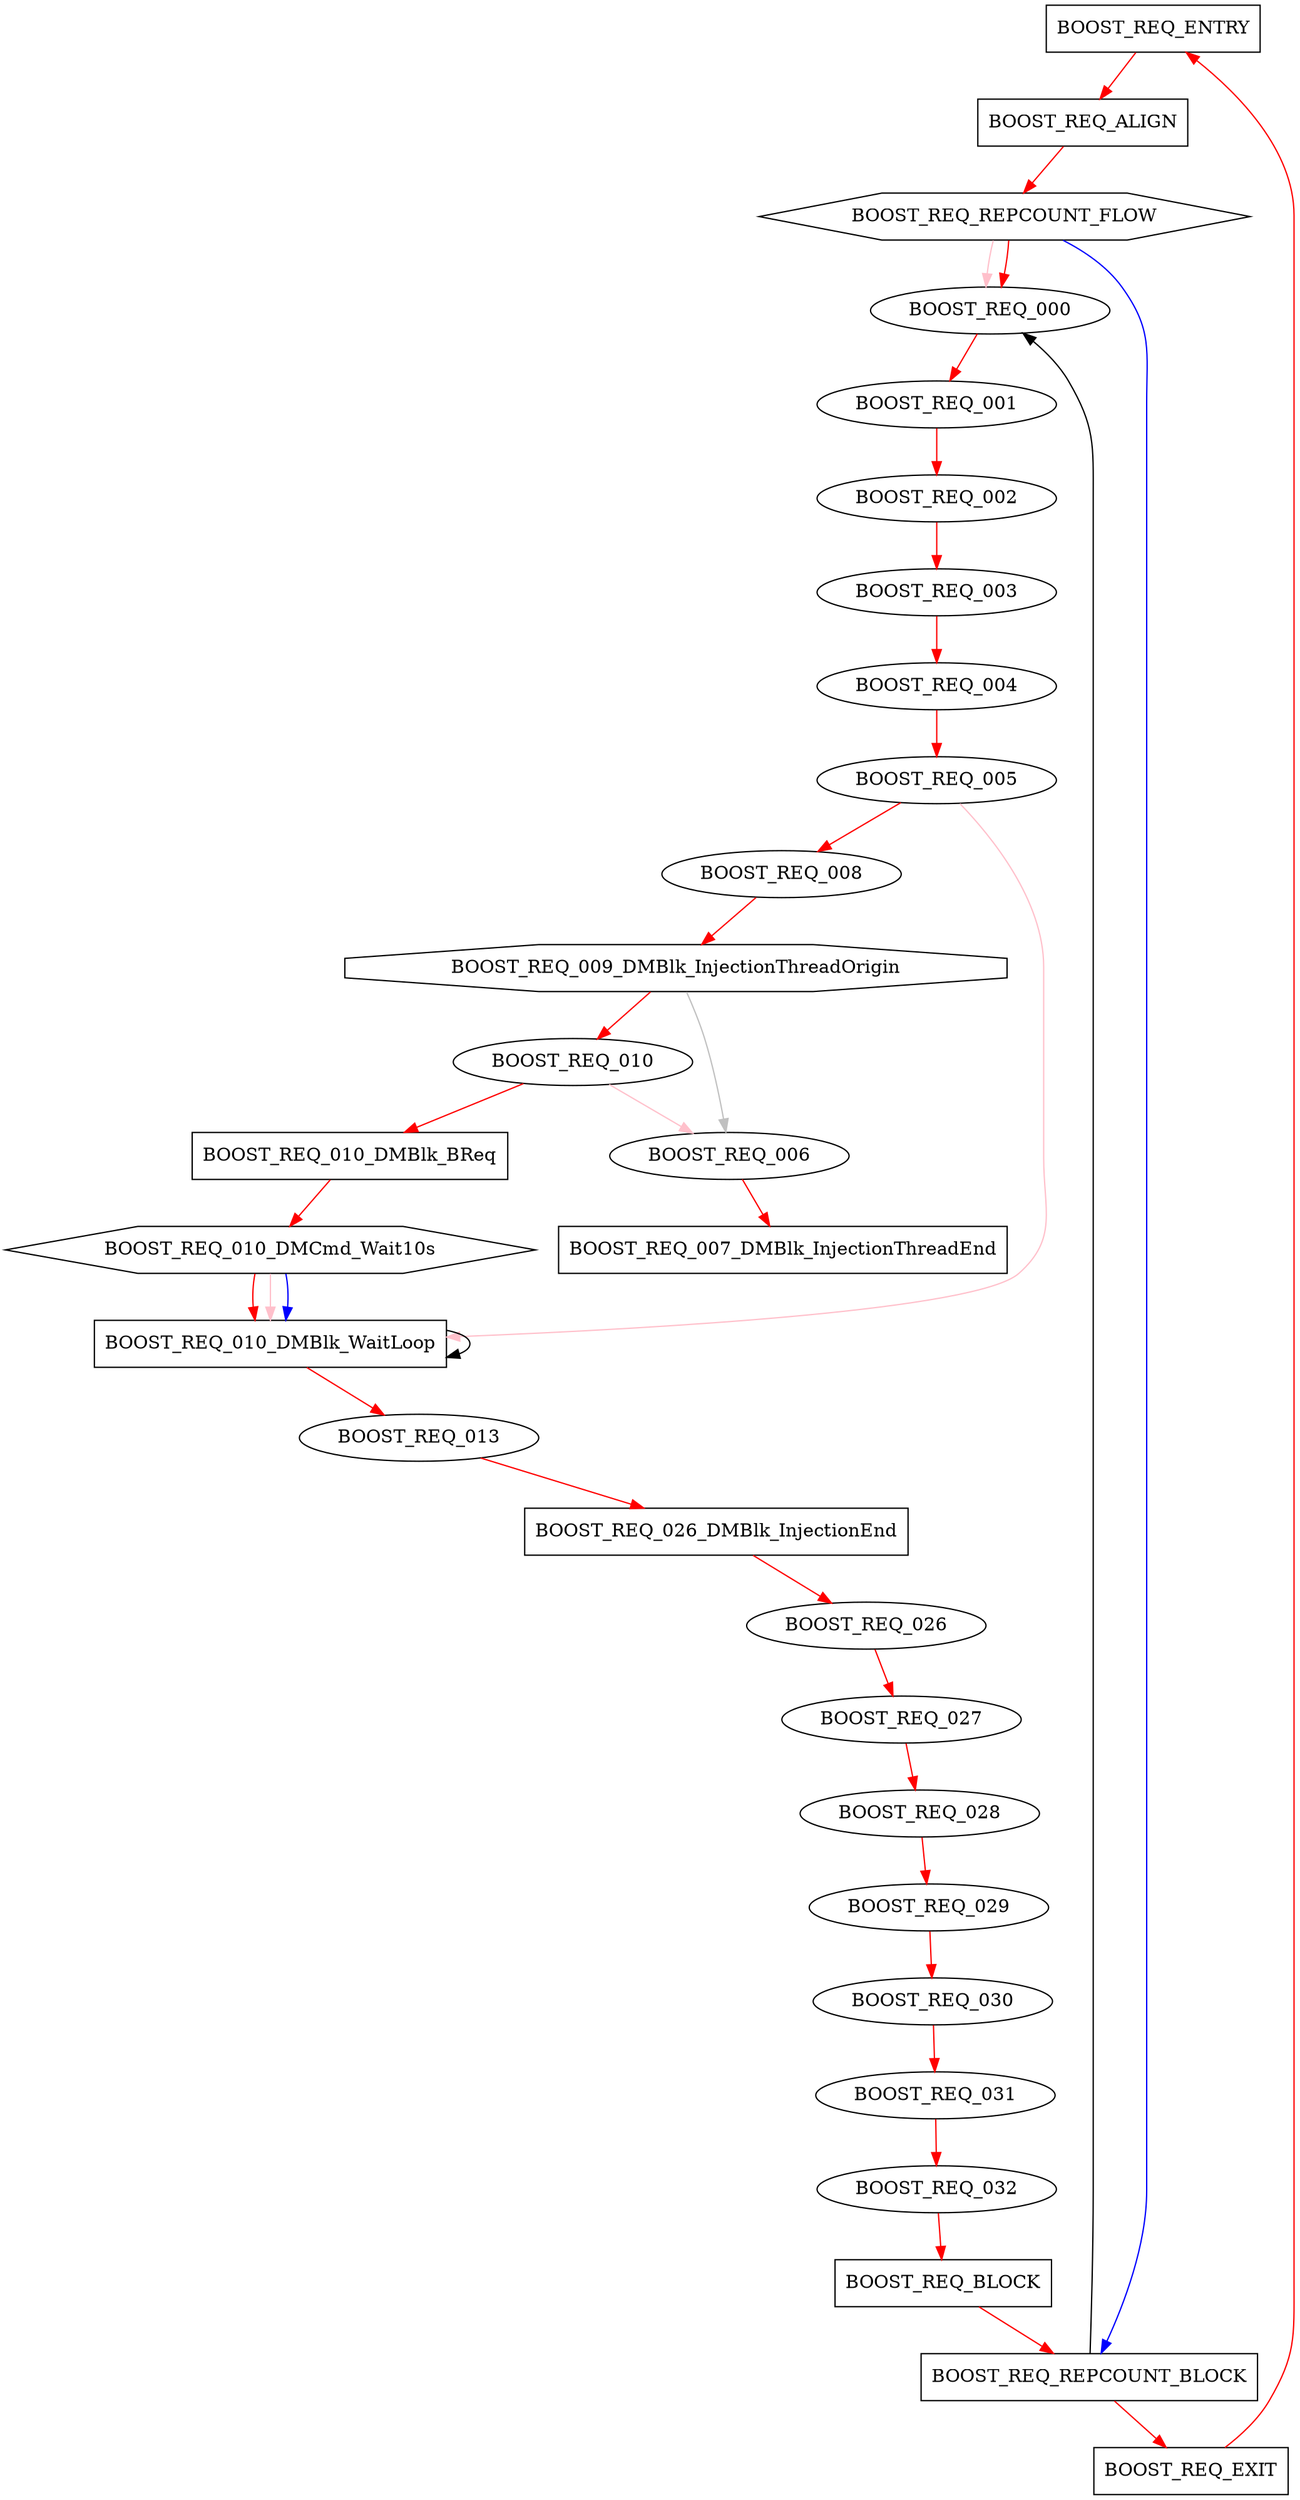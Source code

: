 digraph g {
  name="BOOST_REQ";
  "BOOST_REQ_ENTRY" [ type="block" cpu="0" patentry="true" patexit="false" pattern="BOOST_REQ" tperiod="10000" qlo="0" qhi="0" qil="0" shape="rectangle" ];
  "BOOST_REQ_ALIGN" [ type="blockalign" cpu="0" patentry="false" patexit="false" pattern="BOOST_REQ" tperiod="10000" qlo="0" qhi="0" qil="0" shape="rectangle" ];
  "BOOST_REQ_EXIT" [ type="block" cpu="0" patentry="false" patexit="true" pattern="BOOST_REQ" tperiod="10000" qlo="1" qhi="0" qil="0" shape="rectangle" ];
  "BOOST_REQ_000" [ type="tmsg" cpu="0" patentry="false" patexit="false" pattern="BOOST_REQ" toffs="0" gid="300" par="0x40000000000" sid="36" bpid="6" evtno="255" beamin="false" bpcstart="false" fid="1" reqnobeam="0" vacc="0" ];
  "BOOST_REQ_REPCOUNT_FLOW" [ type="flow" cpu="0" patentry="false" patexit="false" pattern="BOOST_REQ" qty="0" toffs="0" tvalid="0" vabs="true" shape="hexagon" ];
  "BOOST_REQ_REPCOUNT_BLOCK" [ type="block" cpu="0" patentry="false" patexit="false" pattern="BOOST_REQ" tperiod="10000" qlo="1" qhi="0" qil="0" shape="rectangle" ];
  "BOOST_REQ_001" [ type="tmsg" cpu="0" patentry="false" patexit="false" pattern="BOOST_REQ" toffs="0" gid="300" par="0x40000000000" sid="36" bpid="6" evtno="259" beamin="false" bpcstart="false" fid="1" reqnobeam="0" vacc="0" ];
  "BOOST_REQ_002" [ type="tmsg" cpu="0" patentry="false" patexit="false" pattern="BOOST_REQ" toffs="200000" gid="300" par="0x40000000000" sid="36" bpid="6" evtno="245" beamin="false" bpcstart="false" fid="1" reqnobeam="0" vacc="0" ];
  "BOOST_REQ_003" [ type="tmsg" cpu="0" patentry="false" patexit="false" pattern="BOOST_REQ" toffs="20000000" gid="300" par="0x40000000000" sid="31" bpid="0" evtno="256" beamin="true" bpcstart="false" fid="1" reqnobeam="0" vacc="0" ];
  "BOOST_REQ_004" [ type="tmsg" cpu="0" patentry="false" patexit="false" pattern="BOOST_REQ" toffs="20000008" gid="300" par="0x40000000000" sid="31" bpid="0" evtno="512" beamin="true" bpcstart="false" fid="1" reqnobeam="0" vacc="0" ];
  "BOOST_REQ_005" [ type="tmsg" cpu="0" patentry="false" patexit="false" pattern="BOOST_REQ" toffs="20000024" gid="300" par="0x40000000000" sid="31" bpid="0" evtno="350" beamin="true" bpcstart="false" fid="1" reqnobeam="0" vacc="8" ];
  "BOOST_REQ_008" [ type="tmsg" cpu="0" patentry="false" patexit="false" pattern="BOOST_REQ" toffs="308000000" gid="300" par="0x40000000000" sid="32" bpid="1" evtno="256" beamin="true" bpcstart="false" fid="1" reqnobeam="0" vacc="0" ];
  "BOOST_REQ_009_DMBlk_InjectionThreadOrigin" [ type="origin" cpu="0" patentry="false" patexit="false" pattern="BOOST_REQ" thread="1" toffs="366000008" shape="octagon" ];
  "BOOST_REQ_010" [ type="tmsg" cpu="0" patentry="false" patexit="false" pattern="BOOST_REQ" toffs="466000024" gid="300" par="0x40000000001" sid="32" bpid="1" evtno="352" beamin="true" bpcstart="false" fid="1" reqnobeam="0" vacc="8" ];
  

  "BOOST_REQ_010_DMBlk_BReq" [ type="block" cpu="0" patentry="false" patexit="false" pattern="BOOST_REQ" tperiod="466010000" qlo="0" qhi="0" qil="0" shape="rectangle" ];
  //"DEBUG_StThrT1"   [type="startthread", cpu="0",  pattern="BOOST_REQ", patentry="0", toffs=  0, startoffs=0;       thread=1];
  
  "BOOST_REQ_010_DMCmd_Wait10s" [ type="flow" cpu="0" patentry="false" patexit="false" pattern="BOOST_REQ" qty="1000000" toffs="0" tvalid="0" vabs="true" shape="hexagon" ];
  "BOOST_REQ_010_DMBlk_WaitLoop" [ type="block" cpu="0" patentry="false" patexit="false" pattern="BOOST_REQ" tperiod="10000" qlo="1" qhi="1" qil="1" shape="rectangle" ];
  "BOOST_REQ_013" [ type="tmsg" cpu="0" patentry="false" patexit="false" pattern="BOOST_REQ" toffs="269999976" gid="300" par="0x40000000000" sid="33" bpid="2" evtno="256" beamin="true" bpcstart="false" fid="1" reqnobeam="0" vacc="0" ];
  //"BOOST_REQ_014_DMBlk_InjectionThreadOrigin" [ type="origin" cpu="0" patentry="false" patexit="false" pattern="BOOST_REQ" thread="1" toffs="269999984" shape="octagon" ];
  //"BOOST_REQ_015" [ type="tmsg" cpu="0" patentry="false" patexit="false" pattern="BOOST_REQ" toffs="270000000" gid="300" par="0x40000000001" sid="33" bpid="2" evtno="354" beamin="true" bpcstart="false" fid="1" reqnobeam="0" vacc="8" ];
  //"BOOST_REQ_018" [ type="tmsg" cpu="0" patentry="false" patexit="false" pattern="BOOST_REQ" toffs="597999976" gid="300" par="0x40000000000" sid="34" bpid="3" evtno="256" beamin="true" bpcstart="false" fid="1" reqnobeam="0" vacc="0" ];
  //"BOOST_REQ_019_DMBlk_InjectionThreadOrigin" [ type="origin" cpu="0" patentry="false" patexit="false" pattern="BOOST_REQ" thread="1" toffs="597999984" shape="octagon" ];
  //"BOOST_REQ_020" [ type="tmsg" cpu="0" patentry="false" patexit="false" pattern="BOOST_REQ" toffs="598000000" gid="300" par="0x40000000001" sid="34" bpid="3" evtno="354" beamin="true" bpcstart="false" fid="1" reqnobeam="0" vacc="8" ];
  //"BOOST_REQ_023" [ type="tmsg" cpu="0" patentry="false" patexit="false" pattern="BOOST_REQ" toffs="925999976" gid="300" par="0x40000000000" sid="35" bpid="4" evtno="256" beamin="true" bpcstart="false" fid="1" reqnobeam="0" vacc="0" ];
  //"BOOST_REQ_024_DMBlk_InjectionThreadOrigin" [ type="origin" cpu="0" patentry="false" patexit="false" pattern="BOOST_REQ" thread="1" toffs="925999984" shape="octagon" ];
  //"BOOST_REQ_025" [ type="tmsg" cpu="0" patentry="false" patexit="false" pattern="BOOST_REQ" toffs="926000000" gid="300" par="0x40000000001" sid="35" bpid="4" evtno="354" beamin="true" bpcstart="false" fid="1" reqnobeam="0" vacc="8" ];
  "BOOST_REQ_026_DMBlk_InjectionEnd" [ type="blockalign" cpu="0" patentry="false" patexit="false" pattern="BOOST_REQ" tperiod="936000000" qlo="1" qhi="1" qil="1" shape="rectangle" ];
  "BOOST_REQ_026" [ type="tmsg" cpu="0" patentry="false" patexit="false" pattern="BOOST_REQ" toffs="1000000000" gid="300" par="0x40000000000" sid="35" bpid="4" evtno="351" beamin="true" bpcstart="false" fid="1" reqnobeam="0" vacc="8" ];
  "BOOST_REQ_027" [ type="tmsg" cpu="0" patentry="false" patexit="false" pattern="BOOST_REQ" toffs="3303999976" gid="300" par="0x40000000000" sid="36" bpid="5" evtno="512" beamin="true" bpcstart="false" fid="1" reqnobeam="0" vacc="0" ];
  "BOOST_REQ_028" [ type="tmsg" cpu="0" patentry="false" patexit="false" pattern="BOOST_REQ" toffs="3317999976" gid="300" par="0x40000000000" sid="36" bpid="5" evtno="256" beamin="true" bpcstart="false" fid="1" reqnobeam="0" vacc="0" ];
  "BOOST_REQ_029" [ type="tmsg" cpu="0" patentry="false" patexit="false" pattern="BOOST_REQ" toffs="3347999976" gid="300" par="0x40000000000" sid="36" bpid="6" evtno="512" beamin="true" bpcstart="false" fid="1" reqnobeam="0" vacc="0" ];
  "BOOST_REQ_030" [ type="tmsg" cpu="0" patentry="false" patexit="false" pattern="BOOST_REQ" toffs="3361999976" gid="300" par="0x40000000000" sid="36" bpid="6" evtno="256" beamin="true" bpcstart="false" fid="1" reqnobeam="0" vacc="0" ];
  "BOOST_REQ_031" [ type="tmsg" cpu="0" patentry="false" patexit="false" pattern="BOOST_REQ" toffs="3654019976" gid="300" par="0x40000000000" sid="36" bpid="6" evtno="246" beamin="false" bpcstart="false" fid="1" reqnobeam="0" vacc="0" ];
  "BOOST_REQ_032" [ type="tmsg" cpu="0" patentry="false" patexit="false" pattern="BOOST_REQ" toffs="3671999976" gid="300" par="0x40000000000" sid="36" bpid="6" evtno="258" beamin="false" bpcstart="false" fid="1" reqnobeam="0" vacc="0" ];
  "BOOST_REQ_BLOCK" [ type="block" cpu="0" patentry="false" patexit="false" pattern="BOOST_REQ" tperiod="3712000000" qlo="0" qhi="0" qil="0" shape="rectangle" ];
  "BOOST_REQ_006" [ type="tmsg" cpu="0" patentry="false" patexit="false" pattern="BOOST_REQ" toffs="32" gid="300" par="0x40000000000" sid="32" bpid="1" evtno="39" beamin="true" bpcstart="false" fid="1" reqnobeam="0" vacc="0" ];
  "BOOST_REQ_007_DMBlk_InjectionThreadEnd" [ type="block" cpu="0" patentry="false" patexit="false" pattern="BOOST_REQ" tperiod="10000" qlo="0" qhi="0" qil="0" shape="rectangle" ];
  //"BOOST_REQ_011" [ type="tmsg" cpu="0" patentry="false" patexit="false" pattern="BOOST_REQ" toffs="32" gid="300" par="0x40000000000" sid="33" bpid="2" evtno="39" beamin="true" bpcstart="false" fid="1" reqnobeam="0" vacc="0" ];
  //"BOOST_REQ_012_DMBlk_InjectionThreadEnd" [ type="block" cpu="0" patentry="false" patexit="false" pattern="BOOST_REQ" tperiod="10000" qlo="0" qhi="0" qil="0" shape="rectangle" ];
  //"BOOST_REQ_016" [ type="tmsg" cpu="0" patentry="false" patexit="false" pattern="BOOST_REQ" toffs="32" gid="300" par="0x40000000000" sid="34" bpid="3" evtno="39" beamin="true" bpcstart="false" fid="1" reqnobeam="0" vacc="0" ];
  //"BOOST_REQ_017_DMBlk_InjectionThreadEnd" [ type="block" cpu="0" patentry="false" patexit="false" pattern="BOOST_REQ" tperiod="10000" qlo="0" qhi="0" qil="0" shape="rectangle" ];
  //"BOOST_REQ_021" [ type="tmsg" cpu="0" patentry="false" patexit="false" pattern="BOOST_REQ" toffs="32" gid="300" par="0x40000000000" sid="35" bpid="4" evtno="39" beamin="true" bpcstart="false" fid="1" reqnobeam="0" vacc="0" ];
  //"BOOST_REQ_022_DMBlk_InjectionThreadEnd" [ type="block" cpu="0" patentry="false" patexit="false" pattern="BOOST_REQ" tperiod="10000" qlo="0" qhi="0" qil="0" shape="rectangle" ];
  "BOOST_REQ_ENTRY" -> "BOOST_REQ_ALIGN" [ type="defdst" color="red" ];
  "BOOST_REQ_ALIGN" -> "BOOST_REQ_REPCOUNT_FLOW" [ type="defdst" color="red" ];
  "BOOST_REQ_REPCOUNT_FLOW" -> "BOOST_REQ_000" [ type="flowdst" color="pink" ];
  "BOOST_REQ_REPCOUNT_FLOW" -> "BOOST_REQ_REPCOUNT_BLOCK" [ type="target" color="blue" ];
  "BOOST_REQ_REPCOUNT_BLOCK" -> "BOOST_REQ_000" [ type="altdst" ];
  "BOOST_REQ_REPCOUNT_FLOW" -> "BOOST_REQ_000" [ type="defdst" color="red" ];
  "BOOST_REQ_000" -> "BOOST_REQ_001" [ type="defdst" color="red" ];
  "BOOST_REQ_001" -> "BOOST_REQ_002" [ type="defdst" color="red" ];
  "BOOST_REQ_002" -> "BOOST_REQ_003" [ type="defdst" color="red" ];
  "BOOST_REQ_003" -> "BOOST_REQ_004" [ type="defdst" color="red" ];
  "BOOST_REQ_004" -> "BOOST_REQ_005" [ type="defdst" color="red" ];
  "BOOST_REQ_005" -> "BOOST_REQ_008" [ type="defdst" color="red" ];
  "BOOST_REQ_008" -> "BOOST_REQ_009_DMBlk_InjectionThreadOrigin" [ type="defdst" color="red" ];
  "BOOST_REQ_009_DMBlk_InjectionThreadOrigin" -> "BOOST_REQ_010" [ type="defdst" color="red" ];
  "BOOST_REQ_010" -> "BOOST_REQ_010_DMBlk_BReq" [ type="defdst" color="red" ];

  //"BOOST_REQ_010_DMBlk_BReq" -> "DEBUG_StThrT1" [ type="defdst" color="red" ];
  //"DEBUG_StThrT1" -> "BOOST_REQ_010_DMCmd_Wait10s" [ type="defdst" color="red" ];
  "BOOST_REQ_010_DMBlk_BReq" -> "BOOST_REQ_010_DMCmd_Wait10s" [ type="defdst" color="red" ];
  


  "BOOST_REQ_010_DMCmd_Wait10s" -> "BOOST_REQ_010_DMBlk_WaitLoop" [ type="defdst" color="red" ];
  "BOOST_REQ_010_DMCmd_Wait10s" -> "BOOST_REQ_010_DMBlk_WaitLoop" [ type="flowdst" color="pink" ];
  "BOOST_REQ_010_DMCmd_Wait10s" -> "BOOST_REQ_010_DMBlk_WaitLoop" [ type="target" color="blue" ];
  "BOOST_REQ_010_DMBlk_WaitLoop" -> "BOOST_REQ_010_DMBlk_WaitLoop" [ type="altdst" ];
  "BOOST_REQ_005" -> "BOOST_REQ_010_DMBlk_WaitLoop" [ type="dynpar0" color="pink" ];
  "BOOST_REQ_010_DMBlk_WaitLoop" -> "BOOST_REQ_013" [ type="defdst" color="red" ];
  //"BOOST_REQ_013" -> "BOOST_REQ_014_DMBlk_InjectionThreadOrigin" [ type="defdst" color="red" ];
  //"BOOST_REQ_014_DMBlk_InjectionThreadOrigin" -> "BOOST_REQ_015" [ type="defdst" color="red" ];
  //"BOOST_REQ_015" -> "BOOST_REQ_018" [ type="defdst" color="red" ];
  //"BOOST_REQ_018" -> "BOOST_REQ_019_DMBlk_InjectionThreadOrigin" [ type="defdst" color="red" ];
  //"BOOST_REQ_019_DMBlk_InjectionThreadOrigin" -> "BOOST_REQ_020" [ type="defdst" color="red" ];
  //"BOOST_REQ_020" -> "BOOST_REQ_023" [ type="defdst" color="red" ];
  //"BOOST_REQ_023" -> "BOOST_REQ_024_DMBlk_InjectionThreadOrigin" [ type="defdst" color="red" ];
  //"BOOST_REQ_024_DMBlk_InjectionThreadOrigin" -> "BOOST_REQ_025" [ type="defdst" color="red" ];
  //"BOOST_REQ_025" -> "BOOST_REQ_026_DMBlk_InjectionEnd" [ type="defdst" color="red" ];
  "BOOST_REQ_013" -> "BOOST_REQ_026_DMBlk_InjectionEnd" [ type="defdst" color="red" ];      
  "BOOST_REQ_026_DMBlk_InjectionEnd" -> "BOOST_REQ_026" [ type="defdst" color="red" ];
  "BOOST_REQ_026" -> "BOOST_REQ_027" [ type="defdst" color="red" ];
  "BOOST_REQ_027" -> "BOOST_REQ_028" [ type="defdst" color="red" ];
  "BOOST_REQ_028" -> "BOOST_REQ_029" [ type="defdst" color="red" ];
  "BOOST_REQ_029" -> "BOOST_REQ_030" [ type="defdst" color="red" ];
  "BOOST_REQ_030" -> "BOOST_REQ_031" [ type="defdst" color="red" ];
  "BOOST_REQ_031" -> "BOOST_REQ_032" [ type="defdst" color="red" ];
  "BOOST_REQ_032" -> "BOOST_REQ_BLOCK" [ type="defdst" color="red" ];
  "BOOST_REQ_010" -> "BOOST_REQ_006" [ type="dynpar1" color="pink" ];
  "BOOST_REQ_009_DMBlk_InjectionThreadOrigin" -> "BOOST_REQ_006" [ type="origindst" color="gray" ];
  "BOOST_REQ_006" -> "BOOST_REQ_007_DMBlk_InjectionThreadEnd" [ type="defdst" color="red" ];
  //"BOOST_REQ_015" -> "BOOST_REQ_011" [ type="dynpar1" color="pink" ];
  //"BOOST_REQ_014_DMBlk_InjectionThreadOrigin" -> "BOOST_REQ_011" [ type="origindst" color="gray" ];
  //"BOOST_REQ_011" -> "BOOST_REQ_012_DMBlk_InjectionThreadEnd" [ type="defdst" color="red" ];
  //"BOOST_REQ_020" -> "BOOST_REQ_016" [ type="dynpar1" color="pink" ];
  //"BOOST_REQ_019_DMBlk_InjectionThreadOrigin" -> "BOOST_REQ_016" [ type="origindst" color="gray" ];
  //"BOOST_REQ_016" -> "BOOST_REQ_017_DMBlk_InjectionThreadEnd" [ type="defdst" color="red" ];
  //"BOOST_REQ_025" -> "BOOST_REQ_021" [ type="dynpar1" color="pink" ];
  //"BOOST_REQ_024_DMBlk_InjectionThreadOrigin" -> "BOOST_REQ_021" [ type="origindst" color="gray" ];
  //"BOOST_REQ_021" -> "BOOST_REQ_022_DMBlk_InjectionThreadEnd" [ type="defdst" color="red" ];
  "BOOST_REQ_BLOCK" -> "BOOST_REQ_REPCOUNT_BLOCK" [ type="defdst" color="red" ];
  "BOOST_REQ_REPCOUNT_BLOCK" -> "BOOST_REQ_EXIT" [ type="defdst" color="red" ];

  "BOOST_REQ_EXIT" -> "BOOST_REQ_ENTRY" [ type="defdst" color="red" ];

}

